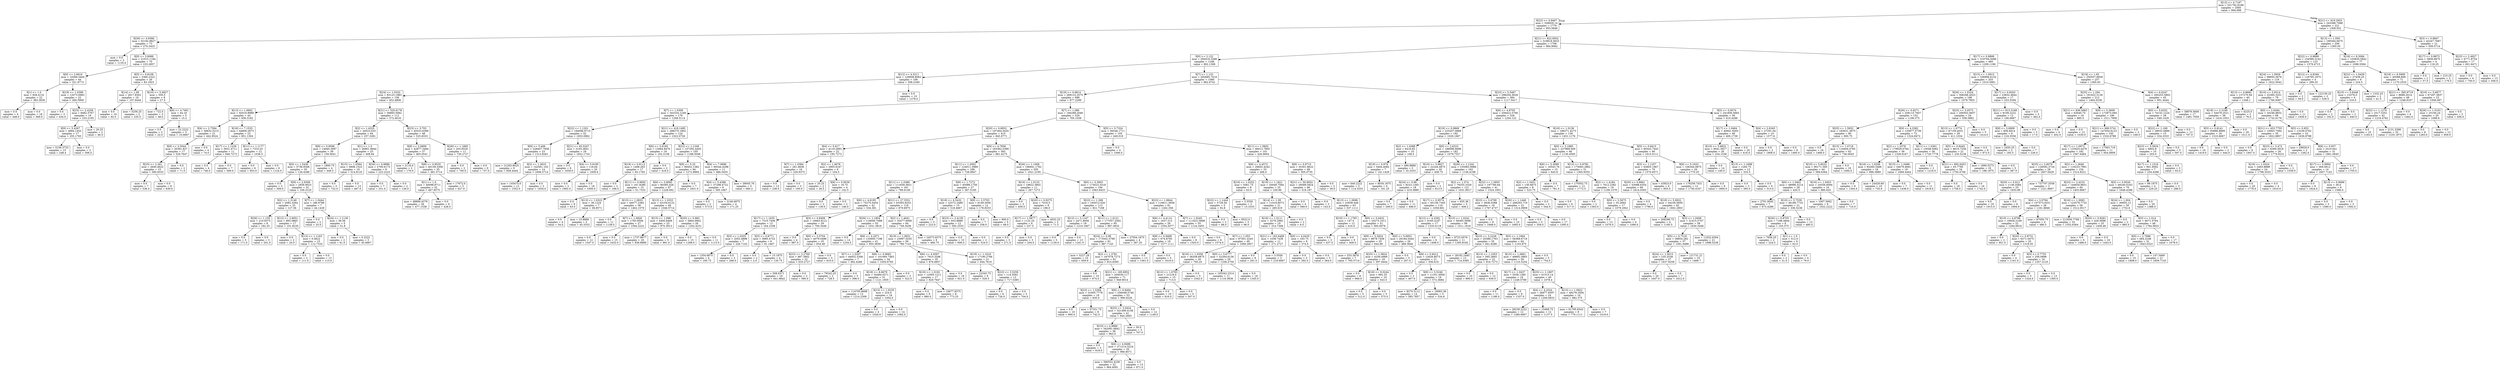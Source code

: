 digraph Tree {
node [shape=box] ;
0 [label="X[12] <= 4.7187\nmse = 331792.8188\nsamples = 2000\nvalue = 994.698"] ;
1 [label="X[22] <= 0.9467\nmse = 328929.14\nsamples = 1779\nvalue = 955.5846"] ;
0 -> 1 [labeldistance=2.5, labelangle=45, headlabel="True"] ;
2 [label="X[26] <= 0.9366\nmse = 52192.8827\nsamples = 73\nvalue = 270.3425"] ;
1 -> 2 ;
3 [label="mse = 0.0\nsamples = 3\nvalue = 1135.0"] ;
2 -> 3 ;
4 [label="X[0] <= 3.9088\nmse = 21015.1184\nsamples = 70\nvalue = 233.2857"] ;
2 -> 4 ;
5 [label="X[0] <= 2.6916\nmse = 10269.3404\nsamples = 44\nvalue = 321.9773"] ;
4 -> 5 ;
6 [label="X[1] <= 1.0\nmse = 928.4132\nsamples = 22\nvalue = 383.3636"] ;
5 -> 6 ;
7 [label="mse = 0.0\nsamples = 4\nvalue = 448.0"] ;
6 -> 7 ;
8 [label="mse = 0.0\nsamples = 18\nvalue = 369.0"] ;
6 -> 8 ;
9 [label="X[19] <= 1.0399\nmse = 12073.6963\nsamples = 22\nvalue = 260.5909"] ;
5 -> 9 ;
10 [label="mse = 0.0\nsamples = 3\nvalue = 434.0"] ;
9 -> 10 ;
11 [label="X[25] <= 2.4258\nmse = 8482.3767\nsamples = 19\nvalue = 233.2105"] ;
9 -> 11 ;
12 [label="X[9] <= 5.4267\nmse = 4894.1453\nsamples = 17\nvalue = 255.1765"] ;
11 -> 12 ;
13 [label="mse = 5156.3733\nsamples = 15\nvalue = 248.4"] ;
12 -> 13 ;
14 [label="mse = 0.0\nsamples = 2\nvalue = 306.0"] ;
12 -> 14 ;
15 [label="mse = 20.25\nsamples = 2\nvalue = 46.5"] ;
11 -> 15 ;
16 [label="X[5] <= 0.8108\nmse = 3360.2322\nsamples = 26\nvalue = 83.1923"] ;
4 -> 16 ;
17 [label="X[14] <= 1.09\nmse = 2617.8302\nsamples = 18\nvalue = 107.9444"] ;
16 -> 17 ;
18 [label="mse = 0.0\nsamples = 16\nvalue = 92.0"] ;
17 -> 18 ;
19 [label="mse = 5256.25\nsamples = 2\nvalue = 235.5"] ;
17 -> 19 ;
20 [label="X[10] <= 5.4927\nmse = 550.5\nsamples = 8\nvalue = 27.5"] ;
16 -> 20 ;
21 [label="mse = 722.0\nsamples = 3\nvalue = 48.0"] ;
20 -> 21 ;
22 [label="X[6] <= 4.7491\nmse = 44.16\nsamples = 5\nvalue = 15.2"] ;
20 -> 22 ;
23 [label="mse = 0.0\nsamples = 2\nvalue = 22.0"] ;
22 -> 23 ;
24 [label="mse = 22.2222\nsamples = 3\nvalue = 10.6667"] ;
22 -> 24 ;
25 [label="X[21] <= 822.8502\nmse = 319818.5633\nsamples = 1706\nvalue = 984.9062"] ;
1 -> 25 ;
26 [label="X[0] <= 2.122\nmse = 294416.3288\nsamples = 1246\nvalue = 902.1308"] ;
25 -> 26 ;
27 [label="X[12] <= 4.5211\nmse = 126608.8062\nsamples = 166\nvalue = 508.2349"] ;
26 -> 27 ;
28 [label="X[24] <= 1.0332\nmse = 83123.1983\nsamples = 156\nvalue = 452.4808"] ;
27 -> 28 ;
29 [label="X[13] <= 1.0662\nmse = 92016.8988\nsamples = 44\nvalue = 656.3182"] ;
28 -> 29 ;
30 [label="X[4] <= 2.7594\nmse = 56632.5215\nsamples = 21\nvalue = 442.9524"] ;
29 -> 30 ;
31 [label="X[9] <= 3.5044\nmse = 30391.827\nsamples = 17\nvalue = 529.7647"] ;
30 -> 31 ;
32 [label="X[25] <= 2.261\nmse = 2640.4622\nsamples = 15\nvalue = 590.9333"] ;
31 -> 32 ;
33 [label="mse = 0.0\nsamples = 7\nvalue = 536.0"] ;
32 -> 33 ;
34 [label="mse = 0.0\nsamples = 8\nvalue = 639.0"] ;
32 -> 34 ;
35 [label="mse = 0.0\nsamples = 2\nvalue = 71.0"] ;
31 -> 35 ;
36 [label="mse = 0.0\nsamples = 4\nvalue = 74.0"] ;
30 -> 36 ;
37 [label="X[18] <= 7.1533\nmse = 44806.2873\nsamples = 23\nvalue = 851.1304"] ;
29 -> 37 ;
38 [label="X[17] <= 1.1236\nmse = 5631.4711\nsamples = 11\nvalue = 646.7273"] ;
37 -> 38 ;
39 [label="mse = 0.0\nsamples = 4\nvalue = 746.0"] ;
38 -> 39 ;
40 [label="mse = 0.0\nsamples = 7\nvalue = 590.0"] ;
38 -> 40 ;
41 [label="X[11] <= 1.1177\nmse = 7310.25\nsamples = 12\nvalue = 1038.5"] ;
37 -> 41 ;
42 [label="mse = 0.0\nsamples = 6\nvalue = 953.0"] ;
41 -> 42 ;
43 [label="mse = 0.0\nsamples = 6\nvalue = 1124.0"] ;
41 -> 43 ;
44 [label="X[21] <= 520.6178\nmse = 56893.5082\nsamples = 112\nvalue = 372.4018"] ;
28 -> 44 ;
45 [label="X[2] <= 1.4325\nmse = 34523.033\nsamples = 64\nvalue = 257.3281"] ;
44 -> 45 ;
46 [label="X[8] <= 0.9596\nmse = 14940.3997\nsamples = 39\nvalue = 159.5641"] ;
45 -> 46 ;
47 [label="X[0] <= 1.5436\nmse = 5736.9306\nsamples = 35\nvalue = 126.4286"] ;
46 -> 47 ;
48 [label="mse = 0.0\nsamples = 3\nvalue = 309.0"] ;
47 -> 48 ;
49 [label="X[9] <= 2.9308\nmse = 2856.9023\nsamples = 32\nvalue = 109.3125"] ;
47 -> 49 ;
50 [label="X[2] <= 1.3148\nmse = 2082.3264\nsamples = 25\nvalue = 127.56"] ;
49 -> 50 ;
51 [label="X[26] <= 1.155\nmse = 210.9375\nsamples = 8\nvalue = 182.25"] ;
50 -> 51 ;
52 [label="mse = 0.0\nsamples = 5\nvalue = 171.0"] ;
51 -> 52 ;
53 [label="mse = 0.0\nsamples = 3\nvalue = 201.0"] ;
51 -> 53 ;
54 [label="X[12] <= 2.9051\nmse = 893.0865\nsamples = 17\nvalue = 101.8235"] ;
50 -> 54 ;
55 [label="mse = 0.0\nsamples = 2\nvalue = 20.0"] ;
54 -> 55 ;
56 [label="X[13] <= 1.1163\nmse = 0.4622\nsamples = 15\nvalue = 112.7333"] ;
54 -> 56 ;
57 [label="mse = 0.0\nsamples = 2\nvalue = 111.0"] ;
56 -> 57 ;
58 [label="mse = 0.0\nsamples = 13\nvalue = 113.0"] ;
56 -> 58 ;
59 [label="X[7] <= 1.0444\nmse = 186.9796\nsamples = 7\nvalue = 44.1429"] ;
49 -> 59 ;
60 [label="mse = 0.0\nsamples = 2\nvalue = 25.0"] ;
59 -> 60 ;
61 [label="X[24] <= 1.1136\nmse = 56.56\nsamples = 5\nvalue = 51.8"] ;
59 -> 61 ;
62 [label="mse = 0.0\nsamples = 2\nvalue = 61.0"] ;
61 -> 62 ;
63 [label="mse = 0.2222\nsamples = 3\nvalue = 45.6667"] ;
61 -> 63 ;
64 [label="mse = 1800.75\nsamples = 4\nvalue = 449.5"] ;
46 -> 64 ;
65 [label="X[1] <= 1.0\nmse = 26901.8944\nsamples = 25\nvalue = 409.84"] ;
45 -> 65 ;
66 [label="X[15] <= 1.0594\nmse = 9906.1523\nsamples = 16\nvalue = 514.8125"] ;
65 -> 66 ;
67 [label="mse = 0.0\nsamples = 3\nvalue = 722.0"] ;
66 -> 67 ;
68 [label="mse = 0.0\nsamples = 13\nvalue = 467.0"] ;
66 -> 68 ;
69 [label="X[26] <= 0.9986\nmse = 2700.6173\nsamples = 9\nvalue = 223.2222"] ;
65 -> 69 ;
70 [label="mse = 0.0\nsamples = 7\nvalue = 251.0"] ;
69 -> 70 ;
71 [label="mse = 0.0\nsamples = 2\nvalue = 126.0"] ;
69 -> 71 ;
72 [label="X[23] <= 3.703\nmse = 45523.6389\nsamples = 48\nvalue = 525.8333"] ;
44 -> 72 ;
73 [label="X[9] <= 2.0809\nmse = 42877.3484\nsamples = 37\nvalue = 465.0541"] ;
72 -> 73 ;
74 [label="mse = 2116.0\nsamples = 2\nvalue = 176.0"] ;
73 -> 74 ;
75 [label="X[8] <= 0.9535\nmse = 40159.3306\nsamples = 35\nvalue = 481.5714"] ;
73 -> 75 ;
76 [label="X[1] <= 1.0\nmse = 40098.8711\nsamples = 32\nvalue = 467.9375"] ;
75 -> 76 ;
77 [label="mse = 48899.4379\nsamples = 26\nvalue = 477.1538"] ;
76 -> 77 ;
78 [label="mse = 0.0\nsamples = 6\nvalue = 428.0"] ;
76 -> 78 ;
79 [label="mse = 17672.0\nsamples = 3\nvalue = 627.0"] ;
75 -> 79 ;
80 [label="X[26] <= 1.1895\nmse = 203.6529\nsamples = 11\nvalue = 730.2727"] ;
72 -> 80 ;
81 [label="mse = 0.0\nsamples = 2\nvalue = 700.0"] ;
80 -> 81 ;
82 [label="mse = 0.0\nsamples = 9\nvalue = 737.0"] ;
80 -> 82 ;
83 [label="mse = 0.0\nsamples = 10\nvalue = 1378.0"] ;
27 -> 83 ;
84 [label="X[7] <= 1.132\nmse = 292695.7419\nsamples = 1080\nvalue = 962.6741"] ;
26 -> 84 ;
85 [label="X[19] <= 0.9814\nmse = 269123.2575\nsamples = 696\nvalue = 877.2299"] ;
84 -> 85 ;
86 [label="X[7] <= 1.0309\nmse = 343334.1249\nsamples = 176\nvalue = 1208.5114"] ;
85 -> 86 ;
87 [label="X[22] <= 1.1201\nmse = 194096.9715\nsamples = 52\nvalue = 1653.0962"] ;
86 -> 87 ;
88 [label="X[9] <= 5.406\nmse = 228407.7958\nsamples = 23\nvalue = 1313.8261"] ;
87 -> 88 ;
89 [label="mse = 21263.8025\nsamples = 9\nvalue = 858.4444"] ;
88 -> 89 ;
90 [label="X[2] <= 1.3633\nmse = 142561.102\nsamples = 14\nvalue = 1606.5714"] ;
88 -> 90 ;
91 [label="mse = 145475.0\nsamples = 12\nvalue = 1552.0"] ;
90 -> 91 ;
92 [label="mse = 0.0\nsamples = 2\nvalue = 1934.0"] ;
90 -> 92 ;
93 [label="X[21] <= 65.5247\nmse = 3193.3841\nsamples = 29\nvalue = 1922.1724"] ;
87 -> 93 ;
94 [label="mse = 0.0\nsamples = 9\nvalue = 1839.0"] ;
93 -> 94 ;
95 [label="X[4] <= 5.9185\nmse = 116.64\nsamples = 20\nvalue = 1959.6"] ;
93 -> 95 ;
96 [label="mse = 0.0\nsamples = 2\nvalue = 1992.0"] ;
95 -> 96 ;
97 [label="mse = 0.0\nsamples = 18\nvalue = 1956.0"] ;
95 -> 97 ;
98 [label="X[21] <= 418.1495\nmse = 288270.1802\nsamples = 124\nvalue = 1022.0726"] ;
86 -> 98 ;
99 [label="X[6] <= 3.6185\nmse = 13064.8476\nsamples = 19\nvalue = 102.3158"] ;
98 -> 99 ;
100 [label="X[19] <= 0.9112\nmse = 1498.263\nsamples = 17\nvalue = 65.1765"] ;
99 -> 100 ;
101 [label="mse = 0.0\nsamples = 2\nvalue = 166.0"] ;
100 -> 101 ;
102 [label="X[11] <= 0.9092\nmse = 161.9289\nsamples = 15\nvalue = 51.7333"] ;
100 -> 102 ;
103 [label="mse = 0.0\nsamples = 8\nvalue = 63.0"] ;
102 -> 103 ;
104 [label="X[13] <= 1.0322\nmse = 36.1224\nsamples = 7\nvalue = 38.8571"] ;
102 -> 104 ;
105 [label="mse = 0.0\nsamples = 4\nvalue = 34.0"] ;
104 -> 105 ;
106 [label="mse = 10.8889\nsamples = 3\nvalue = 45.3333"] ;
104 -> 106 ;
107 [label="mse = 0.0\nsamples = 2\nvalue = 418.0"] ;
99 -> 107 ;
108 [label="X[22] <= 1.1249\nmse = 157292.4405\nsamples = 105\nvalue = 1188.5048"] ;
98 -> 108 ;
109 [label="X[9] <= 5.25\nmse = 99452.1382\nsamples = 94\nvalue = 1272.9894"] ;
108 -> 109 ;
110 [label="X[6] <= 3.9095\nmse = 80385.026\nsamples = 87\nvalue = 1228.092"] ;
109 -> 110 ;
111 [label="X[15] <= 1.0833\nmse = 44077.2382\nsamples = 38\nvalue = 1462.1579"] ;
110 -> 111 ;
112 [label="mse = 0.0\nsamples = 11\nvalue = 1138.0"] ;
111 -> 112 ;
113 [label="X[7] <= 1.0926\nmse = 1783.9506\nsamples = 27\nvalue = 1594.2222"] ;
111 -> 113 ;
114 [label="mse = 0.0\nsamples = 12\nvalue = 1547.0"] ;
113 -> 114 ;
115 [label="mse = 0.0\nsamples = 15\nvalue = 1632.0"] ;
113 -> 115 ;
116 [label="X[13] <= 1.2533\nmse = 33104.6122\nsamples = 49\nvalue = 1046.5714"] ;
110 -> 116 ;
117 [label="X[15] <= 1.098\nmse = 5400.8469\nsamples = 23\nvalue = 870.3913"] ;
116 -> 117 ;
118 [label="mse = 1737.9877\nsamples = 18\nvalue = 836.8889"] ;
117 -> 118 ;
119 [label="mse = 0.0\nsamples = 5\nvalue = 991.0"] ;
117 -> 119 ;
120 [label="X[20] <= 0.983\nmse = 5864.0902\nsamples = 26\nvalue = 1202.4231"] ;
116 -> 120 ;
121 [label="mse = 0.0\nsamples = 15\nvalue = 1268.0"] ;
120 -> 121 ;
122 [label="mse = 0.0\nsamples = 11\nvalue = 1113.0"] ;
120 -> 122 ;
123 [label="mse = 0.0\nsamples = 7\nvalue = 1831.0"] ;
109 -> 123 ;
124 [label="X[4] <= 7.0696\nmse = 69344.4298\nsamples = 11\nvalue = 466.5455"] ;
108 -> 124 ;
125 [label="X[4] <= 5.4386\nmse = 37298.4722\nsamples = 6\nvalue = 305.1667"] ;
124 -> 125 ;
126 [label="mse = 0.0\nsamples = 2\nvalue = 573.0"] ;
125 -> 126 ;
127 [label="mse = 2146.6875\nsamples = 4\nvalue = 171.25"] ;
125 -> 127 ;
128 [label="mse = 39045.76\nsamples = 5\nvalue = 660.2"] ;
124 -> 128 ;
129 [label="X[7] <= 1.086\nmse = 194288.2046\nsamples = 520\nvalue = 765.1038"] ;
85 -> 129 ;
130 [label="X[20] <= 0.8052\nmse = 197464.5435\nsamples = 415\nvalue = 845.0771"] ;
129 -> 130 ;
131 [label="X[4] <= 5.617\nmse = 4118.2893\nsamples = 22\nvalue = 195.7273"] ;
130 -> 131 ;
132 [label="X[7] <= 1.0384\nmse = 281.6836\nsamples = 16\nvalue = 229.9375"] ;
131 -> 132 ;
133 [label="mse = 0.0\nsamples = 13\nvalue = 238.0"] ;
132 -> 133 ;
134 [label="mse = 0.0\nsamples = 3\nvalue = 195.0"] ;
132 -> 134 ;
135 [label="X[2] <= 1.4678\nmse = 2905.9167\nsamples = 6\nvalue = 104.5"] ;
131 -> 135 ;
136 [label="mse = 20.25\nsamples = 2\nvalue = 28.5"] ;
135 -> 136 ;
137 [label="X[8] <= 0.9539\nmse = 16.75\nsamples = 4\nvalue = 142.5"] ;
135 -> 137 ;
138 [label="mse = 9.0\nsamples = 2\nvalue = 139.0"] ;
137 -> 138 ;
139 [label="mse = 0.0\nsamples = 2\nvalue = 146.0"] ;
137 -> 139 ;
140 [label="X[9] <= 4.7656\nmse = 183362.5399\nsamples = 393\nvalue = 881.4275"] ;
130 -> 140 ;
141 [label="X[11] <= 1.2002\nmse = 124011.3989\nsamples = 188\nvalue = 728.9947"] ;
140 -> 141 ;
142 [label="X[11] <= 1.0389\nmse = 111659.3921\nsamples = 161\nvalue = 789.6149"] ;
141 -> 142 ;
143 [label="X[6] <= 4.6195\nmse = 75275.0454\nsamples = 42\nvalue = 534.381"] ;
142 -> 143 ;
144 [label="X[17] <= 1.1635\nmse = 7510.7456\nsamples = 13\nvalue = 164.1538"] ;
143 -> 144 ;
145 [label="X[3] <= 1.0205\nmse = 2052.4898\nsamples = 7\nvalue = 226.7143"] ;
144 -> 145 ;
146 [label="mse = 1354.6875\nsamples = 4\nvalue = 195.75"] ;
145 -> 146 ;
147 [label="mse = 0.0\nsamples = 3\nvalue = 268.0"] ;
145 -> 147 ;
148 [label="X[3] <= 0.8771\nmse = 3985.4722\nsamples = 6\nvalue = 91.1667"] ;
144 -> 148 ;
149 [label="mse = 0.0\nsamples = 2\nvalue = 2.0"] ;
148 -> 149 ;
150 [label="mse = 15.1875\nsamples = 4\nvalue = 135.75"] ;
148 -> 150 ;
151 [label="X[3] <= 0.8409\nmse = 16663.8121\nsamples = 29\nvalue = 700.3448"] ;
143 -> 151 ;
152 [label="mse = 0.0\nsamples = 4\nvalue = 987.0"] ;
151 -> 152 ;
153 [label="X[0] <= 3.5704\nmse = 4079.0496\nsamples = 25\nvalue = 654.48"] ;
151 -> 153 ;
154 [label="X[23] <= 3.2769\nmse = 887.3802\nsamples = 22\nvalue = 633.2727"] ;
153 -> 154 ;
155 [label="mse = 508.6371\nsamples = 19\nvalue = 641.6842"] ;
154 -> 155 ;
156 [label="mse = 0.0\nsamples = 3\nvalue = 580.0"] ;
154 -> 156 ;
157 [label="mse = 0.0\nsamples = 3\nvalue = 810.0"] ;
153 -> 157 ;
158 [label="X[21] <= 27.5531\nmse = 93393.9253\nsamples = 119\nvalue = 879.6975"] ;
142 -> 158 ;
159 [label="X[26] <= 1.1854\nmse = 118006.7088\nsamples = 55\nvalue = 1031.3818"] ;
158 -> 159 ;
160 [label="mse = 0.0\nsamples = 14\nvalue = 1254.0"] ;
159 -> 160 ;
161 [label="X[6] <= 4.2971\nmse = 135600.7198\nsamples = 41\nvalue = 955.3659"] ;
159 -> 161 ;
162 [label="X[7] <= 1.0307\nmse = 44932.5306\nsamples = 7\nvalue = 492.4286"] ;
161 -> 162 ;
163 [label="mse = 79242.25\nsamples = 2\nvalue = 728.5"] ;
162 -> 163 ;
164 [label="mse = 0.0\nsamples = 5\nvalue = 398.0"] ;
162 -> 164 ;
165 [label="X[8] <= 0.9682\nmse = 101060.7483\nsamples = 34\nvalue = 1050.6765"] ;
161 -> 165 ;
166 [label="X[18] <= 8.6679\nmse = 54484.0271\nsamples = 31\nvalue = 1121.1935"] ;
165 -> 166 ;
167 [label="mse = 114705.8698\nsamples = 13\nvalue = 1214.2308"] ;
166 -> 167 ;
168 [label="X[15] <= 1.0235\nmse = 224.0\nsamples = 18\nvalue = 1054.0"] ;
166 -> 168 ;
169 [label="mse = 0.0\nsamples = 4\nvalue = 1026.0"] ;
168 -> 169 ;
170 [label="mse = 0.0\nsamples = 14\nvalue = 1062.0"] ;
168 -> 170 ;
171 [label="mse = 0.0\nsamples = 3\nvalue = 322.0"] ;
165 -> 171 ;
172 [label="X[2] <= 1.4641\nmse = 35477.6006\nsamples = 64\nvalue = 749.3438"] ;
158 -> 172 ;
173 [label="X[19] <= 1.0651\nmse = 23997.0255\nsamples = 56\nvalue = 789.7143"] ;
172 -> 173 ;
174 [label="X[6] <= 4.4597\nmse = 7910.3298\nsamples = 35\nvalue = 876.6857"] ;
173 -> 174 ;
175 [label="X[19] <= 1.0192\nmse = 12005.1211\nsamples = 17\nvalue = 829.7647"] ;
174 -> 175 ;
176 [label="mse = 0.0\nsamples = 9\nvalue = 880.0"] ;
175 -> 176 ;
177 [label="mse = 19477.9375\nsamples = 8\nvalue = 773.25"] ;
175 -> 177 ;
178 [label="mse = 0.0\nsamples = 18\nvalue = 921.0"] ;
174 -> 178 ;
179 [label="X[19] <= 1.1616\nmse = 17190.2766\nsamples = 21\nvalue = 644.7619"] ;
173 -> 179 ;
180 [label="mse = 22345.75\nsamples = 8\nvalue = 526.5"] ;
179 -> 180 ;
181 [label="X[23] <= 3.5259\nmse = 114.5562\nsamples = 13\nvalue = 717.5385"] ;
179 -> 181 ;
182 [label="mse = 0.0\nsamples = 8\nvalue = 726.0"] ;
181 -> 182 ;
183 [label="mse = 0.0\nsamples = 5\nvalue = 704.0"] ;
181 -> 183 ;
184 [label="mse = 24573.9375\nsamples = 8\nvalue = 466.75"] ;
172 -> 184 ;
185 [label="X[9] <= 1.7272\nmse = 45088.1756\nsamples = 27\nvalue = 367.5185"] ;
141 -> 185 ;
186 [label="X[18] <= 6.5432\nmse = 22572.2489\nsamples = 15\nvalue = 518.4667"] ;
185 -> 186 ;
187 [label="mse = 0.0\nsamples = 3\nvalue = 223.0"] ;
186 -> 187 ;
188 [label="X[23] <= 2.4139\nmse = 933.8889\nsamples = 12\nvalue = 592.3333"] ;
186 -> 188 ;
189 [label="mse = 0.0\nsamples = 10\nvalue = 606.0"] ;
188 -> 189 ;
190 [label="mse = 0.0\nsamples = 2\nvalue = 524.0"] ;
188 -> 190 ;
191 [label="X[9] <= 2.5703\nmse = 9149.3056\nsamples = 12\nvalue = 178.8333"] ;
185 -> 191 ;
192 [label="mse = 0.0\nsamples = 7\nvalue = 258.0"] ;
191 -> 192 ;
193 [label="mse = 900.0\nsamples = 5\nvalue = 68.0"] ;
191 -> 193 ;
194 [label="X[26] <= 1.1008\nmse = 196941.1762\nsamples = 205\nvalue = 1021.2195"] ;
140 -> 194 ;
195 [label="X[16] <= 1.0133\nmse = 18822.3802\nsamples = 11\nvalue = 267.7273"] ;
194 -> 195 ;
196 [label="mse = 0.0\nsamples = 3\nvalue = 459.0"] ;
195 -> 196 ;
197 [label="X[20] <= 0.9275\nmse = 7016.5\nsamples = 8\nvalue = 196.0"] ;
195 -> 197 ;
198 [label="X[17] <= 1.0877\nmse = 1122.25\nsamples = 6\nvalue = 237.5"] ;
197 -> 198 ;
199 [label="mse = 0.0\nsamples = 3\nvalue = 271.0"] ;
198 -> 199 ;
200 [label="mse = 0.0\nsamples = 3\nvalue = 204.0"] ;
198 -> 200 ;
201 [label="mse = 4032.25\nsamples = 2\nvalue = 71.5"] ;
197 -> 201 ;
202 [label="X[0] <= 5.3903\nmse = 173023.3318\nsamples = 194\nvalue = 1063.9433"] ;
194 -> 202 ;
203 [label="X[23] <= 1.268\nmse = 165012.026\nsamples = 113\nvalue = 921.7168"] ;
202 -> 203 ;
204 [label="X[12] <= 3.1167\nmse = 2471.8056\nsamples = 18\nvalue = 1210.1667"] ;
203 -> 204 ;
205 [label="mse = 0.0\nsamples = 5\nvalue = 1130.0"] ;
204 -> 205 ;
206 [label="mse = 0.0\nsamples = 13\nvalue = 1241.0"] ;
204 -> 206 ;
207 [label="X[11] <= 1.0121\nmse = 177057.2592\nsamples = 95\nvalue = 867.0632"] ;
203 -> 207 ;
208 [label="X[24] <= 0.98\nmse = 173502.3799\nsamples = 91\nvalue = 887.7143"] ;
207 -> 208 ;
209 [label="mse = 5227.29\nsamples = 10\nvalue = 659.9"] ;
208 -> 209 ;
210 [label="X[2] <= 1.3781\nmse = 187078.7273\nsamples = 81\nvalue = 915.8395"] ;
208 -> 210 ;
211 [label="mse = 0.0\nsamples = 10\nvalue = 674.0"] ;
210 -> 211 ;
212 [label="X[21] <= 185.6852\nmse = 204030.117\nsamples = 71\nvalue = 949.9014"] ;
210 -> 212 ;
213 [label="X[23] <= 1.5394\nmse = 31605.7778\nsamples = 18\nvalue = 830.0"] ;
212 -> 213 ;
214 [label="mse = 0.0\nsamples = 10\nvalue = 900.0"] ;
213 -> 214 ;
215 [label="mse = 57331.75\nsamples = 8\nvalue = 742.5"] ;
213 -> 215 ;
216 [label="X[8] <= 0.9494\nmse = 256048.5746\nsamples = 53\nvalue = 990.6226"] ;
212 -> 216 ;
217 [label="X[25] <= 3.0424\nmse = 321499.4158\nsamples = 41\nvalue = 944.2683"] ;
216 -> 217 ;
218 [label="X[10] <= 4.9886\nmse = 342081.6842\nsamples = 38\nvalue = 963.0"] ;
217 -> 218 ;
219 [label="mse = 0.0\nsamples = 3\nvalue = 918.0"] ;
218 -> 219 ;
220 [label="X[6] <= 4.9486\nmse = 371214.5224\nsamples = 35\nvalue = 966.8571"] ;
218 -> 220 ;
221 [label="mse = 590552.4236\nsamples = 22\nvalue = 964.4091"] ;
220 -> 221 ;
222 [label="mse = 0.0\nsamples = 13\nvalue = 971.0"] ;
220 -> 222 ;
223 [label="mse = 50.0\nsamples = 3\nvalue = 707.0"] ;
217 -> 223 ;
224 [label="mse = 0.0\nsamples = 12\nvalue = 1149.0"] ;
216 -> 224 ;
225 [label="mse = 27504.1875\nsamples = 4\nvalue = 397.25"] ;
207 -> 225 ;
226 [label="X[23] <= 1.8844\nmse = 116611.3656\nsamples = 81\nvalue = 1262.358"] ;
202 -> 226 ;
227 [label="X[6] <= 4.4114\nmse = 1637.213\nsamples = 26\nvalue = 1554.3077"] ;
226 -> 227 ;
228 [label="X[8] <= 0.9498\nmse = 674.8765\nsamples = 18\nvalue = 1577.1111"] ;
227 -> 228 ;
229 [label="mse = 0.0\nsamples = 13\nvalue = 1561.0"] ;
228 -> 229 ;
230 [label="mse = 0.0\nsamples = 5\nvalue = 1619.0"] ;
228 -> 230 ;
231 [label="mse = 0.0\nsamples = 8\nvalue = 1503.0"] ;
227 -> 231 ;
232 [label="X[7] <= 1.0245\nmse = 111622.5898\nsamples = 55\nvalue = 1124.3455"] ;
226 -> 232 ;
233 [label="mse = 0.0\nsamples = 6\nvalue = 1574.0"] ;
232 -> 233 ;
234 [label="X[7] <= 1.053\nmse = 97501.2245\nsamples = 49\nvalue = 1069.2857"] ;
232 -> 234 ;
235 [label="X[16] <= 1.0356\nmse = 36208.6875\nsamples = 20\nvalue = 795.25"] ;
234 -> 235 ;
236 [label="X[12] <= 1.6783\nmse = 21218.0\nsamples = 15\nvalue = 713.0"] ;
235 -> 236 ;
237 [label="mse = 0.0\nsamples = 10\nvalue = 816.0"] ;
236 -> 237 ;
238 [label="mse = 0.0\nsamples = 5\nvalue = 507.0"] ;
236 -> 238 ;
239 [label="mse = 0.0\nsamples = 5\nvalue = 1042.0"] ;
235 -> 239 ;
240 [label="X[0] <= 5.6777\nmse = 52264.6136\nsamples = 29\nvalue = 1258.2759"] ;
234 -> 240 ;
241 [label="mse = 105342.2314\nsamples = 11\nvalue = 1116.3636"] ;
240 -> 241 ;
242 [label="mse = 0.0\nsamples = 18\nvalue = 1345.0"] ;
240 -> 242 ;
243 [label="X[5] <= 0.7324\nmse = 56546.1711\nsamples = 105\nvalue = 449.019"] ;
129 -> 243 ;
244 [label="mse = 0.0\nsamples = 4\nvalue = 1006.0"] ;
243 -> 244 ;
245 [label="X[11] <= 1.0602\nmse = 46012.7905\nsamples = 101\nvalue = 426.9604"] ;
243 -> 245 ;
246 [label="X[9] <= 4.4572\nmse = 29602.4242\nsamples = 33\nvalue = 266.0"] ;
245 -> 246 ;
247 [label="X[16] <= 1.0252\nmse = 5061.75\nsamples = 8\nvalue = 63.0"] ;
246 -> 247 ;
248 [label="X[22] <= 1.1444\nmse = 5728.56\nsamples = 5\nvalue = 92.8"] ;
247 -> 248 ;
249 [label="mse = 0.0\nsamples = 2\nvalue = 88.0"] ;
248 -> 249 ;
250 [label="mse = 9522.0\nsamples = 3\nvalue = 96.0"] ;
248 -> 250 ;
251 [label="mse = 3.5556\nsamples = 3\nvalue = 13.3333"] ;
247 -> 251 ;
252 [label="X[19] <= 1.1821\nmse = 20048.7584\nsamples = 25\nvalue = 330.96"] ;
246 -> 252 ;
253 [label="X[14] <= 1.09\nmse = 11018.8073\nsamples = 21\nvalue = 285.619"] ;
252 -> 253 ;
254 [label="X[16] <= 1.0111\nmse = 3276.2992\nsamples = 19\nvalue = 314.7368"] ;
253 -> 254 ;
255 [label="X[21] <= 163.6468\nmse = 1038.7438\nsamples = 11\nvalue = 271.2727"] ;
254 -> 255 ;
256 [label="mse = 0.0\nsamples = 8\nvalue = 291.0"] ;
255 -> 256 ;
257 [label="mse = 3.5556\nsamples = 3\nvalue = 218.6667"] ;
255 -> 257 ;
258 [label="X[0] <= 4.6435\nmse = 183.75\nsamples = 8\nvalue = 374.5"] ;
254 -> 258 ;
259 [label="mse = 0.0\nsamples = 3\nvalue = 392.0"] ;
258 -> 259 ;
260 [label="mse = 0.0\nsamples = 5\nvalue = 364.0"] ;
258 -> 260 ;
261 [label="mse = 0.0\nsamples = 2\nvalue = 9.0"] ;
253 -> 261 ;
262 [label="mse = 0.0\nsamples = 4\nvalue = 569.0"] ;
252 -> 262 ;
263 [label="X[8] <= 0.9715\nmse = 35301.8622\nsamples = 68\nvalue = 505.0735"] ;
245 -> 263 ;
264 [label="X[21] <= 50.9052\nmse = 29589.5824\nsamples = 66\nvalue = 519.197"] ;
263 -> 264 ;
265 [label="mse = 0.0\nsamples = 3\nvalue = 143.0"] ;
264 -> 265 ;
266 [label="X[13] <= 1.0696\nmse = 23938.448\nsamples = 63\nvalue = 537.1111"] ;
264 -> 266 ;
267 [label="X[19] <= 1.1795\nmse = 147.0\nsamples = 12\nvalue = 416.0"] ;
266 -> 267 ;
268 [label="mse = 0.0\nsamples = 3\nvalue = 437.0"] ;
267 -> 268 ;
269 [label="mse = 0.0\nsamples = 9\nvalue = 409.0"] ;
267 -> 269 ;
270 [label="X[0] <= 5.0432\nmse = 25273.1011\nsamples = 51\nvalue = 565.6078"] ;
266 -> 270 ;
271 [label="X[9] <= 5.5924\nmse = 8878.7456\nsamples = 25\nvalue = 644.88"] ;
270 -> 271 ;
272 [label="mse = 533.3878\nsamples = 7\nvalue = 765.5714"] ;
271 -> 272 ;
273 [label="X[25] <= 1.0824\nmse = 4256.4969\nsamples = 18\nvalue = 597.9444"] ;
271 -> 273 ;
274 [label="mse = 0.0\nsamples = 8\nvalue = 666.0"] ;
273 -> 274 ;
275 [label="X[18] <= 9.0244\nmse = 992.25\nsamples = 10\nvalue = 543.5"] ;
273 -> 275 ;
276 [label="mse = 0.0\nsamples = 5\nvalue = 512.0"] ;
275 -> 276 ;
277 [label="mse = 0.0\nsamples = 5\nvalue = 575.0"] ;
275 -> 277 ;
278 [label="X[0] <= 5.6952\nmse = 29184.5444\nsamples = 26\nvalue = 489.3846"] ;
270 -> 278 ;
279 [label="mse = 0.0\nsamples = 5\nvalue = 207.0"] ;
278 -> 279 ;
280 [label="X[8] <= 0.9412\nmse = 12626.8073\nsamples = 21\nvalue = 556.619"] ;
278 -> 280 ;
281 [label="mse = 0.0\nsamples = 2\nvalue = 407.0"] ;
280 -> 281 ;
282 [label="X[9] <= 5.5246\nmse = 11351.4958\nsamples = 19\nvalue = 572.3684"] ;
280 -> 282 ;
283 [label="mse = 8270.3112\nsamples = 14\nvalue = 585.7857"] ;
282 -> 283 ;
284 [label="mse = 18063.36\nsamples = 5\nvalue = 534.8"] ;
282 -> 284 ;
285 [label="mse = 0.0\nsamples = 2\nvalue = 39.0"] ;
263 -> 285 ;
286 [label="X[23] <= 5.5467\nmse = 298204.3628\nsamples = 384\nvalue = 1117.5417"] ;
84 -> 286 ;
287 [label="X[6] <= 4.9705\nmse = 256422.5766\nsamples = 328\nvalue = 1204.122"] ;
286 -> 287 ;
288 [label="X[19] <= 0.9869\nmse = 225207.0868\nsamples = 192\nvalue = 1029.1667"] ;
287 -> 288 ;
289 [label="X[2] <= 1.4388\nmse = 6416.65\nsamples = 10\nvalue = 108.5"] ;
288 -> 289 ;
290 [label="X[19] <= 0.979\nmse = 5404.4082\nsamples = 7\nvalue = 141.1429"] ;
289 -> 290 ;
291 [label="mse = 640.2222\nsamples = 3\nvalue = 114.3333"] ;
290 -> 291 ;
292 [label="mse = 8034.1875\nsamples = 4\nvalue = 161.25"] ;
290 -> 292 ;
293 [label="mse = 490.8889\nsamples = 3\nvalue = 32.3333"] ;
289 -> 293 ;
294 [label="X[0] <= 2.6223\nmse = 188096.6696\nsamples = 182\nvalue = 1079.7527"] ;
288 -> 294 ;
295 [label="X[10] <= 5.8827\nmse = 22244.4875\nsamples = 20\nvalue = 458.75"] ;
294 -> 295 ;
296 [label="X[24] <= 0.98\nmse = 9223.1265\nsamples = 18\nvalue = 419.3889"] ;
295 -> 296 ;
297 [label="mse = 0.0\nsamples = 7\nvalue = 299.0"] ;
296 -> 297 ;
298 [label="mse = 0.0\nsamples = 11\nvalue = 496.0"] ;
296 -> 298 ;
299 [label="mse = 0.0\nsamples = 2\nvalue = 813.0"] ;
295 -> 299 ;
300 [label="X[26] <= 1.1242\nmse = 155083.9966\nsamples = 162\nvalue = 1156.4198"] ;
294 -> 300 ;
301 [label="X[2] <= 1.574\nmse = 79255.3326\nsamples = 121\nvalue = 1031.8017"] ;
300 -> 301 ;
302 [label="X[17] <= 0.9574\nmse = 65158.7345\nsamples = 116\nvalue = 1058.681"] ;
301 -> 302 ;
303 [label="X[12] <= 4.2292\nmse = 9165.4187\nsamples = 17\nvalue = 1335.4118"] ;
302 -> 303 ;
304 [label="mse = 0.0\nsamples = 6\nvalue = 1408.0"] ;
303 -> 304 ;
305 [label="mse = 9723.0579\nsamples = 11\nvalue = 1295.8182"] ;
303 -> 305 ;
306 [label="X[15] <= 1.0242\nmse = 59365.5698\nsamples = 99\nvalue = 1011.1616"] ;
302 -> 306 ;
307 [label="X[23] <= 3.2226\nmse = 20386.1763\nsamples = 35\nvalue = 841.6286"] ;
306 -> 307 ;
308 [label="mse = 28182.2485\nsamples = 13\nvalue = 714.5385"] ;
307 -> 308 ;
309 [label="X[13] <= 1.1053\nmse = 595.2893\nsamples = 22\nvalue = 916.7273"] ;
307 -> 309 ;
310 [label="mse = 0.0\nsamples = 10\nvalue = 890.0"] ;
309 -> 310 ;
311 [label="mse = 0.0\nsamples = 12\nvalue = 939.0"] ;
309 -> 311 ;
312 [label="X[3] <= 1.1664\nmse = 56368.6719\nsamples = 64\nvalue = 1103.875"] ;
306 -> 312 ;
313 [label="X[15] <= 1.0661\nmse = 49892.5883\nsamples = 59\nvalue = 1133.5254"] ;
312 -> 313 ;
314 [label="X[17] <= 1.0437\nmse = 5558.1385\nsamples = 19\nvalue = 1249.5789"] ;
313 -> 314 ;
315 [label="mse = 0.0\nsamples = 11\nvalue = 1186.0"] ;
314 -> 315 ;
316 [label="mse = 0.0\nsamples = 8\nvalue = 1337.0"] ;
314 -> 316 ;
317 [label="X[25] <= 1.1807\nmse = 61515.14\nsamples = 40\nvalue = 1078.4"] ;
313 -> 317 ;
318 [label="X[4] <= 4.2524\nmse = 26977.6597\nsamples = 24\nvalue = 1209.0833"] ;
317 -> 318 ;
319 [label="mse = 28238.2222\nsamples = 12\nvalue = 1280.6667"] ;
318 -> 319 ;
320 [label="mse = 15468.75\nsamples = 12\nvalue = 1137.5"] ;
318 -> 320 ;
321 [label="X[15] <= 1.0922\nmse = 49278.3594\nsamples = 16\nvalue = 882.375"] ;
317 -> 321 ;
322 [label="mse = 61795.6543\nsamples = 9\nvalue = 776.1111"] ;
321 -> 322 ;
323 [label="mse = 0.0\nsamples = 7\nvalue = 1019.0"] ;
321 -> 323 ;
324 [label="mse = 0.0\nsamples = 5\nvalue = 754.0"] ;
312 -> 324 ;
325 [label="mse = 655.36\nsamples = 5\nvalue = 408.2"] ;
301 -> 325 ;
326 [label="X[22] <= 1.0955\nmse = 197780.84\nsamples = 41\nvalue = 1524.1951"] ;
300 -> 326 ;
327 [label="X[23] <= 3.4799\nmse = 5836.0388\nsamples = 19\nvalue = 1767.4737"] ;
326 -> 327 ;
328 [label="mse = 0.0\nsamples = 9\nvalue = 1848.0"] ;
327 -> 328 ;
329 [label="mse = 0.0\nsamples = 10\nvalue = 1695.0"] ;
327 -> 329 ;
330 [label="X[26] <= 1.1448\nmse = 268293.719\nsamples = 22\nvalue = 1314.0909"] ;
326 -> 330 ;
331 [label="mse = 0.0\nsamples = 5\nvalue = 359.0"] ;
330 -> 331 ;
332 [label="mse = 0.0\nsamples = 17\nvalue = 1595.0"] ;
330 -> 332 ;
333 [label="X[16] <= 1.0136\nmse = 196271.4273\nsamples = 136\nvalue = 1451.1176"] ;
287 -> 333 ;
334 [label="X[0] <= 3.1885\nmse = 237969.509\nsamples = 46\nvalue = 1130.4565"] ;
333 -> 334 ;
335 [label="X[6] <= 5.3099\nmse = 16543.76\nsamples = 15\nvalue = 643.8"] ;
334 -> 335 ;
336 [label="X[2] <= 1.5451\nmse = 136.6875\nsamples = 8\nvalue = 523.75"] ;
335 -> 336 ;
337 [label="mse = 0.0\nsamples = 2\nvalue = 544.0"] ;
336 -> 337 ;
338 [label="mse = 0.0\nsamples = 6\nvalue = 517.0"] ;
336 -> 338 ;
339 [label="mse = 0.0\nsamples = 7\nvalue = 781.0"] ;
335 -> 339 ;
340 [label="X[13] <= 0.9782\nmse = 175063.2862\nsamples = 31\nvalue = 1365.9355"] ;
334 -> 340 ;
341 [label="mse = 170502.75\nsamples = 12\nvalue = 1772.5"] ;
340 -> 341 ;
342 [label="X[2] <= 1.4184\nmse = 7612.2382\nsamples = 19\nvalue = 1109.1579"] ;
340 -> 342 ;
343 [label="mse = 0.0\nsamples = 2\nvalue = 1363.0"] ;
342 -> 343 ;
344 [label="X[0] <= 3.5675\nmse = 35.2664\nsamples = 17\nvalue = 1079.2941"] ;
342 -> 344 ;
345 [label="mse = 0.0\nsamples = 13\nvalue = 1076.0"] ;
344 -> 345 ;
346 [label="mse = 0.0\nsamples = 4\nvalue = 1090.0"] ;
344 -> 346 ;
347 [label="X[5] <= 0.8415\nmse = 95543.7443\nsamples = 90\nvalue = 1615.0111"] ;
333 -> 347 ;
348 [label="X[3] <= 1.1257\nmse = 83605.1967\nsamples = 70\nvalue = 1570.6571"] ;
347 -> 348 ;
349 [label="X[20] <= 0.8661\nmse = 53088.6354\nsamples = 66\nvalue = 1614.0303"] ;
348 -> 349 ;
350 [label="mse = 0.0\nsamples = 4\nvalue = 1796.0"] ;
349 -> 350 ;
351 [label="X[18] <= 5.6922\nmse = 54239.5609\nsamples = 62\nvalue = 1602.2903"] ;
349 -> 351 ;
352 [label="mse = 208296.75\nsamples = 4\nvalue = 1195.5"] ;
351 -> 352 ;
353 [label="X[3] <= 1.0406\nmse = 31415.5707\nsamples = 58\nvalue = 1630.3448"] ;
351 -> 353 ;
354 [label="X[5] <= 0.7518\nmse = 38854.282\nsamples = 37\nvalue = 1591.6486"] ;
353 -> 354 ;
355 [label="X[24] <= 1.0015\nmse = 235.2538\nsamples = 27\nvalue = 1637.9259"] ;
354 -> 355 ;
356 [label="mse = 0.0\nsamples = 20\nvalue = 1647.0"] ;
355 -> 356 ;
357 [label="mse = 0.0\nsamples = 7\nvalue = 1612.0"] ;
355 -> 357 ;
358 [label="mse = 121731.21\nsamples = 10\nvalue = 1466.7"] ;
354 -> 358 ;
359 [label="mse = 11022.6304\nsamples = 21\nvalue = 1698.5238"] ;
353 -> 359 ;
360 [label="mse = 43923.0\nsamples = 4\nvalue = 855.0"] ;
348 -> 360 ;
361 [label="X[6] <= 5.1633\nmse = 106344.0875\nsamples = 20\nvalue = 1770.25"] ;
347 -> 361 ;
362 [label="mse = 176256.7431\nsamples = 12\nvalue = 1750.4167"] ;
361 -> 362 ;
363 [label="mse = 0.0\nsamples = 8\nvalue = 1800.0"] ;
361 -> 363 ;
364 [label="X[5] <= 0.9574\nmse = 241856.5663\nsamples = 56\nvalue = 610.4286"] ;
286 -> 364 ;
365 [label="X[17] <= 1.0484\nmse = 40941.9263\nsamples = 46\nvalue = 400.1739"] ;
364 -> 365 ;
366 [label="X[10] <= 5.6822\nmse = 9041.5917\nsamples = 26\nvalue = 234.1538"] ;
365 -> 366 ;
367 [label="mse = 0.0\nsamples = 14\nvalue = 149.0"] ;
366 -> 367 ;
368 [label="X[13] <= 1.1698\nmse = 1260.75\nsamples = 12\nvalue = 333.5"] ;
366 -> 368 ;
369 [label="mse = 0.0\nsamples = 3\nvalue = 395.0"] ;
368 -> 369 ;
370 [label="mse = 0.0\nsamples = 9\nvalue = 313.0"] ;
368 -> 370 ;
371 [label="mse = 0.0\nsamples = 20\nvalue = 616.0"] ;
365 -> 371 ;
372 [label="X[4] <= 2.6345\nmse = 27291.04\nsamples = 10\nvalue = 1577.6"] ;
364 -> 372 ;
373 [label="mse = 0.0\nsamples = 2\nvalue = 1908.0"] ;
372 -> 373 ;
374 [label="mse = 0.0\nsamples = 8\nvalue = 1495.0"] ;
372 -> 374 ;
375 [label="X[17] <= 0.9899\nmse = 319794.5096\nsamples = 460\nvalue = 1209.1196"] ;
25 -> 375 ;
376 [label="X[15] <= 1.0915\nmse = 336906.6152\nsamples = 203\nvalue = 1010.5961"] ;
375 -> 376 ;
377 [label="X[26] <= 1.0324\nmse = 308348.4023\nsamples = 186\nvalue = 1079.7903"] ;
376 -> 377 ;
378 [label="X[26] <= 0.9271\nmse = 258115.7607\nsamples = 152\nvalue = 1196.375"] ;
377 -> 378 ;
379 [label="X[25] <= 1.5832\nmse = 183631.3875\nsamples = 80\nvalue = 900.75"] ;
378 -> 379 ;
380 [label="mse = 0.0\nsamples = 18\nvalue = 1468.0"] ;
379 -> 380 ;
381 [label="X[15] <= 1.0718\nmse = 116404.5765\nsamples = 62\nvalue = 736.0645"] ;
379 -> 381 ;
382 [label="X[10] <= 5.8533\nmse = 90171.595\nsamples = 44\nvalue = 589.6364"] ;
381 -> 382 ;
383 [label="X[0] <= 1.0402\nmse = 48996.3214\nsamples = 28\nvalue = 420.5"] ;
382 -> 383 ;
384 [label="mse = 2791.9592\nsamples = 7\nvalue = 672.4286"] ;
383 -> 384 ;
385 [label="X[10] <= 5.7539\nmse = 36189.7732\nsamples = 21\nvalue = 336.5238"] ;
383 -> 385 ;
386 [label="X[26] <= 0.8705\nmse = 7188.4844\nsamples = 8\nvalue = 103.375"] ;
385 -> 386 ;
387 [label="mse = 7656.25\nsamples = 2\nvalue = 224.5"] ;
386 -> 387 ;
388 [label="X[1] <= 1.0\nmse = 512.0\nsamples = 6\nvalue = 63.0"] ;
386 -> 388 ;
389 [label="mse = 0.0\nsamples = 2\nvalue = 31.0"] ;
388 -> 389 ;
390 [label="mse = 0.0\nsamples = 4\nvalue = 79.0"] ;
388 -> 390 ;
391 [label="mse = 0.0\nsamples = 13\nvalue = 480.0"] ;
385 -> 391 ;
392 [label="X[16] <= 1.0453\nmse = 24556.6094\nsamples = 16\nvalue = 885.625"] ;
382 -> 392 ;
393 [label="mse = 1007.5062\nsamples = 9\nvalue = 1022.2222"] ;
392 -> 393 ;
394 [label="mse = 0.0\nsamples = 7\nvalue = 710.0"] ;
392 -> 394 ;
395 [label="mse = 0.0\nsamples = 18\nvalue = 1094.0"] ;
381 -> 395 ;
396 [label="X[9] <= 4.3382\nmse = 135877.5739\nsamples = 72\nvalue = 1524.8472"] ;
378 -> 396 ;
397 [label="X[2] <= 1.2578\nmse = 179929.0764\nsamples = 36\nvalue = 1328.9167"] ;
396 -> 397 ;
398 [label="X[16] <= 1.0206\nmse = 93260.3488\nsamples = 18\nvalue = 988.3889"] ;
397 -> 398 ;
399 [label="mse = 0.0\nsamples = 8\nvalue = 1304.0"] ;
398 -> 399 ;
400 [label="mse = 24429.69\nsamples = 10\nvalue = 735.9"] ;
398 -> 400 ;
401 [label="X[15] <= 1.0489\nmse = 34679.4691\nsamples = 18\nvalue = 1669.4444"] ;
397 -> 401 ;
402 [label="mse = 0.0\nsamples = 7\nvalue = 1436.0"] ;
401 -> 402 ;
403 [label="mse = 0.0\nsamples = 11\nvalue = 1818.0"] ;
401 -> 403 ;
404 [label="X[11] <= 1.0361\nmse = 15048.5062\nsamples = 36\nvalue = 1720.7778"] ;
396 -> 404 ;
405 [label="mse = 0.0\nsamples = 2\nvalue = 1216.0"] ;
404 -> 405 ;
406 [label="X[21] <= 892.6453\nmse = 63.7785\nsamples = 34\nvalue = 1750.4706"] ;
404 -> 406 ;
407 [label="mse = 0.0\nsamples = 18\nvalue = 1758.0"] ;
406 -> 407 ;
408 [label="mse = 0.0\nsamples = 16\nvalue = 1742.0"] ;
406 -> 408 ;
409 [label="X[25] <= 5.0573\nmse = 200502.0657\nsamples = 34\nvalue = 558.5882"] ;
377 -> 409 ;
410 [label="X[13] <= 1.0774\nmse = 87159.4031\nsamples = 29\nvalue = 411.1034"] ;
409 -> 410 ;
411 [label="X[5] <= 0.8445\nmse = 8610.7256\nsamples = 21\nvalue = 235.5238"] ;
410 -> 411 ;
412 [label="mse = 1890.5273\nsamples = 16\nvalue = 188.1875"] ;
411 -> 412 ;
413 [label="mse = 0.0\nsamples = 5\nvalue = 387.0"] ;
411 -> 413 ;
414 [label="mse = 0.0\nsamples = 8\nvalue = 872.0"] ;
410 -> 414 ;
415 [label="mse = 0.0\nsamples = 5\nvalue = 1414.0"] ;
409 -> 415 ;
416 [label="X[17] <= 0.9203\nmse = 23832.4844\nsamples = 17\nvalue = 253.5294"] ;
376 -> 416 ;
417 [label="X[21] <= 913.5168\nmse = 8109.2222\nsamples = 12\nvalue = 166.6667"] ;
416 -> 417 ;
418 [label="X[9] <= 3.6909\nmse = 856.6914\nsamples = 9\nvalue = 216.5556"] ;
417 -> 418 ;
419 [label="mse = 2450.25\nsamples = 2\nvalue = 183.5"] ;
418 -> 419 ;
420 [label="mse = 0.0\nsamples = 7\nvalue = 226.0"] ;
418 -> 420 ;
421 [label="mse = 0.0\nsamples = 3\nvalue = 17.0"] ;
417 -> 421 ;
422 [label="mse = 0.0\nsamples = 5\nvalue = 462.0"] ;
416 -> 422 ;
423 [label="X[19] <= 1.05\nmse = 250557.8939\nsamples = 257\nvalue = 1365.93"] ;
375 -> 423 ;
424 [label="X[25] <= 1.294\nmse = 191922.5136\nsamples = 212\nvalue = 1464.5236"] ;
423 -> 424 ;
425 [label="X[21] <= 836.5663\nmse = 62640.75\nsamples = 16\nvalue = 885.5"] ;
424 -> 425 ;
426 [label="mse = 0.0\nsamples = 4\nvalue = 452.0"] ;
425 -> 426 ;
427 [label="mse = 0.0\nsamples = 12\nvalue = 1030.0"] ;
425 -> 427 ;
428 [label="X[9] <= 5.3609\nmse = 172873.094\nsamples = 196\nvalue = 1511.7908"] ;
424 -> 428 ;
429 [label="X[21] <= 990.5741\nmse = 147054.9123\nsamples = 193\nvalue = 1532.6788"] ;
428 -> 429 ;
430 [label="X[17] <= 1.0972\nmse = 133425.4478\nsamples = 182\nvalue = 1567.6484"] ;
429 -> 430 ;
431 [label="X[25] <= 2.9079\nmse = 128592.3724\nsamples = 28\nvalue = 1857.6429"] ;
430 -> 431 ;
432 [label="X[20] <= 0.912\nmse = 1138.3584\nsamples = 25\nvalue = 1933.96"] ;
431 -> 432 ;
433 [label="mse = 0.0\nsamples = 19\nvalue = 1915.0"] ;
432 -> 433 ;
434 [label="mse = 0.0\nsamples = 6\nvalue = 1994.0"] ;
432 -> 434 ;
435 [label="mse = 737707.5556\nsamples = 3\nvalue = 1221.6667"] ;
431 -> 435 ;
436 [label="X[2] <= 1.3646\nmse = 116233.7991\nsamples = 154\nvalue = 1514.9221"] ;
430 -> 436 ;
437 [label="X[23] <= 2.4233\nmse = 144830.8651\nsamples = 84\nvalue = 1403.6667"] ;
436 -> 437 ;
438 [label="X[4] <= 3.0784\nmse = 107573.0251\nsamples = 26\nvalue = 1161.8846"] ;
437 -> 438 ;
439 [label="X[10] <= 4.8788\nmse = 16926.2169\nsamples = 22\nvalue = 1284.6818"] ;
438 -> 439 ;
440 [label="mse = 0.0\nsamples = 2\nvalue = 951.0"] ;
439 -> 440 ;
441 [label="X[20] <= 0.8731\nmse = 6371.0475\nsamples = 20\nvalue = 1318.05"] ;
439 -> 441 ;
442 [label="mse = 0.0\nsamples = 4\nvalue = 1161.0"] ;
441 -> 442 ;
443 [label="X[5] <= 0.7755\nmse = 256.0898\nsamples = 16\nvalue = 1357.3125"] ;
441 -> 443 ;
444 [label="mse = 0.0\nsamples = 3\nvalue = 1324.0"] ;
443 -> 444 ;
445 [label="mse = 0.0\nsamples = 13\nvalue = 1365.0"] ;
443 -> 445 ;
446 [label="mse = 67050.75\nsamples = 4\nvalue = 486.5"] ;
438 -> 446 ;
447 [label="X[16] <= 1.0083\nmse = 123579.7732\nsamples = 58\nvalue = 1512.0517"] ;
437 -> 447 ;
448 [label="mse = 213056.7769\nsamples = 33\nvalue = 1552.6364"] ;
447 -> 448 ;
449 [label="X[20] <= 0.8281\nmse = 426.0096\nsamples = 25\nvalue = 1458.48"] ;
447 -> 449 ;
450 [label="mse = 0.0\nsamples = 9\nvalue = 1486.0"] ;
449 -> 450 ;
451 [label="mse = 0.0\nsamples = 16\nvalue = 1443.0"] ;
449 -> 451 ;
452 [label="X[5] <= 0.9526\nmse = 49240.0163\nsamples = 70\nvalue = 1648.4286"] ;
436 -> 452 ;
453 [label="X[24] <= 1.004\nmse = 30955.12\nsamples = 50\nvalue = 1752.6"] ;
452 -> 453 ;
454 [label="mse = 0.0\nsamples = 2\nvalue = 985.0"] ;
453 -> 454 ;
455 [label="X[3] <= 1.014\nmse = 6671.5764\nsamples = 48\nvalue = 1784.5833"] ;
453 -> 455 ;
456 [label="X[0] <= 2.7686\nmse = 684.2248\nsamples = 31\nvalue = 1843.0323"] ;
455 -> 456 ;
457 [label="mse = 0.0\nsamples = 10\nvalue = 1808.0"] ;
456 -> 457 ;
458 [label="mse = 147.3469\nsamples = 21\nvalue = 1859.7143"] ;
456 -> 458 ;
459 [label="mse = 0.0\nsamples = 17\nvalue = 1678.0"] ;
455 -> 459 ;
460 [label="mse = 0.0\nsamples = 20\nvalue = 1388.0"] ;
452 -> 460 ;
461 [label="mse = 17563.719\nsamples = 11\nvalue = 954.0909"] ;
429 -> 461 ;
462 [label="mse = 0.0\nsamples = 3\nvalue = 168.0"] ;
428 -> 462 ;
463 [label="X[4] <= 6.0247\nmse = 265253.5802\nsamples = 45\nvalue = 901.4444"] ;
423 -> 463 ;
464 [label="X[0] <= 5.6252\nmse = 74152.1224\nsamples = 28\nvalue = 549.1429"] ;
463 -> 464 ;
465 [label="X[22] <= 1.169\nmse = 39032.0889\nsamples = 15\nvalue = 334.3333"] ;
464 -> 465 ;
466 [label="X[23] <= 5.5934\nmse = 6802.8\nsamples = 10\nvalue = 203.0"] ;
465 -> 466 ;
467 [label="X[17] <= 1.1516\nmse = 901.9592\nsamples = 7\nvalue = 254.4286"] ;
466 -> 467 ;
468 [label="mse = 99.1875\nsamples = 4\nvalue = 229.25"] ;
467 -> 468 ;
469 [label="mse = 0.0\nsamples = 3\nvalue = 288.0"] ;
467 -> 469 ;
470 [label="mse = 0.0\nsamples = 3\nvalue = 83.0"] ;
466 -> 470 ;
471 [label="mse = 0.0\nsamples = 5\nvalue = 597.0"] ;
465 -> 471 ;
472 [label="mse = 0.0\nsamples = 13\nvalue = 797.0"] ;
464 -> 472 ;
473 [label="mse = 38878.5606\nsamples = 17\nvalue = 1481.7059"] ;
463 -> 473 ;
474 [label="X[21] <= 819.2953\nmse = 243396.7088\nsamples = 221\nvalue = 1309.552"] ;
0 -> 474 [labeldistance=2.5, labelangle=-45, headlabel="False"] ;
475 [label="X[13] <= 1.056\nmse = 190264.9475\nsamples = 200\nvalue = 1393.55"] ;
474 -> 475 ;
476 [label="X[22] <= 0.9899\nmse = 154590.3142\nsamples = 123\nvalue = 1579.4715"] ;
475 -> 476 ;
477 [label="X[24] <= 1.0929\nmse = 98850.3676\nsamples = 119\nvalue = 1622.5042"] ;
476 -> 477 ;
478 [label="X[13] <= 0.8682\nmse = 137270.94\nsamples = 40\nvalue = 1349.1"] ;
477 -> 478 ;
479 [label="X[18] <= 3.3199\nmse = 54479.2521\nsamples = 38\nvalue = 1416.1053"] ;
478 -> 479 ;
480 [label="X[5] <= 0.8141\nmse = 93888.8889\nsamples = 18\nvalue = 1310.6667"] ;
479 -> 480 ;
481 [label="mse = 0.0\nsamples = 16\nvalue = 1419.0"] ;
480 -> 481 ;
482 [label="mse = 0.0\nsamples = 2\nvalue = 444.0"] ;
480 -> 482 ;
483 [label="mse = 0.0\nsamples = 20\nvalue = 1511.0"] ;
479 -> 483 ;
484 [label="mse = 4225.0\nsamples = 2\nvalue = 76.0"] ;
478 -> 484 ;
485 [label="X[10] <= 5.9314\nmse = 22385.3251\nsamples = 79\nvalue = 1760.9367"] ;
477 -> 485 ;
486 [label="X[0] <= 2.6284\nmse = 20246.8832\nsamples = 68\nvalue = 1732.6176"] ;
485 -> 486 ;
487 [label="X[21] <= 453.7755\nmse = 10063.7584\nsamples = 35\nvalue = 1822.8857"] ;
486 -> 487 ;
488 [label="mse = 0.0\nsamples = 9\nvalue = 1947.0"] ;
487 -> 488 ;
489 [label="X[23] <= 3.472\nmse = 6369.3018\nsamples = 26\nvalue = 1779.9231"] ;
487 -> 489 ;
490 [label="X[16] <= 1.0324\nmse = 2493.8889\nsamples = 24\nvalue = 1798.3333"] ;
489 -> 490 ;
491 [label="mse = 0.0\nsamples = 20\nvalue = 1776.0"] ;
490 -> 491 ;
492 [label="mse = 0.0\nsamples = 4\nvalue = 1910.0"] ;
490 -> 492 ;
493 [label="mse = 0.0\nsamples = 2\nvalue = 1559.0"] ;
489 -> 493 ;
494 [label="X[5] <= 0.853\nmse = 13239.0762\nsamples = 33\nvalue = 1636.8788"] ;
486 -> 494 ;
495 [label="mse = 29929.0\nsamples = 2\nvalue = 1262.0"] ;
494 -> 495 ;
496 [label="X[8] <= 0.937\nmse = 2510.641\nsamples = 31\nvalue = 1661.0645"] ;
494 -> 496 ;
497 [label="X[17] <= 0.9994\nmse = 369.0612\nsamples = 14\nvalue = 1607.7143"] ;
496 -> 497 ;
498 [label="mse = 0.0\nsamples = 8\nvalue = 1624.0"] ;
497 -> 498 ;
499 [label="X[13] <= 0.9686\nmse = 36.0\nsamples = 6\nvalue = 1586.0"] ;
497 -> 499 ;
500 [label="mse = 0.0\nsamples = 3\nvalue = 1580.0"] ;
499 -> 500 ;
501 [label="mse = 0.0\nsamples = 3\nvalue = 1592.0"] ;
499 -> 501 ;
502 [label="mse = 0.0\nsamples = 17\nvalue = 1705.0"] ;
496 -> 502 ;
503 [label="mse = 0.0\nsamples = 11\nvalue = 1936.0"] ;
485 -> 503 ;
504 [label="X[12] <= 4.8349\nmse = 118795.1875\nsamples = 4\nvalue = 299.25"] ;
476 -> 504 ;
505 [label="mse = 0.0\nsamples = 2\nvalue = 59.0"] ;
504 -> 505 ;
506 [label="mse = 122150.25\nsamples = 2\nvalue = 539.5"] ;
504 -> 506 ;
507 [label="X[18] <= 8.3084\nmse = 103830.5842\nsamples = 77\nvalue = 1096.5584"] ;
475 -> 507 ;
508 [label="X[22] <= 1.0439\nmse = 27439.25\nsamples = 6\nvalue = 224.5"] ;
507 -> 508 ;
509 [label="X[10] <= 5.6448\nmse = 15376.0\nsamples = 4\nvalue = 316.0"] ;
508 -> 509 ;
510 [label="mse = 0.0\nsamples = 2\nvalue = 192.0"] ;
509 -> 510 ;
511 [label="mse = 0.0\nsamples = 2\nvalue = 440.0"] ;
509 -> 511 ;
512 [label="mse = 1332.25\nsamples = 2\nvalue = 41.5"] ;
508 -> 512 ;
513 [label="X[18] <= 8.5909\nmse = 40588.809\nsamples = 71\nvalue = 1170.2535"] ;
507 -> 513 ;
514 [label="X[21] <= 395.9719\nmse = 8689.2014\nsamples = 48\nvalue = 1248.9167"] ;
513 -> 514 ;
515 [label="X[22] <= 1.1278\nmse = 2517.5351\nsamples = 42\nvalue = 1218.4762"] ;
514 -> 515 ;
516 [label="mse = 0.0\nsamples = 10\nvalue = 1165.0"] ;
515 -> 516 ;
517 [label="mse = 2131.3398\nsamples = 32\nvalue = 1235.1875"] ;
515 -> 517 ;
518 [label="mse = 0.0\nsamples = 6\nvalue = 1462.0"] ;
514 -> 518 ;
519 [label="X[10] <= 5.6877\nmse = 67297.3837\nsamples = 23\nvalue = 1006.087"] ;
513 -> 519 ;
520 [label="X[26] <= 1.0103\nmse = 25194.24\nsamples = 20\nvalue = 1088.6"] ;
519 -> 520 ;
521 [label="mse = 0.0\nsamples = 8\nvalue = 1283.0"] ;
520 -> 521 ;
522 [label="mse = 0.0\nsamples = 12\nvalue = 959.0"] ;
520 -> 522 ;
523 [label="mse = 0.0\nsamples = 3\nvalue = 456.0"] ;
519 -> 523 ;
524 [label="X[3] <= 0.9847\nmse = 42247.7687\nsamples = 21\nvalue = 509.5714"] ;
474 -> 524 ;
525 [label="X[17] <= 0.8973\nmse = 3856.6875\nsamples = 4\nvalue = 118.25"] ;
524 -> 525 ;
526 [label="mse = 0.0\nsamples = 2\nvalue = 57.0"] ;
525 -> 526 ;
527 [label="mse = 210.25\nsamples = 2\nvalue = 179.5"] ;
525 -> 527 ;
528 [label="X[23] <= 2.4927\nmse = 6771.8754\nsamples = 17\nvalue = 601.6471"] ;
524 -> 528 ;
529 [label="mse = 0.0\nsamples = 4\nvalue = 750.0"] ;
528 -> 529 ;
530 [label="mse = 0.0\nsamples = 13\nvalue = 556.0"] ;
528 -> 530 ;
}